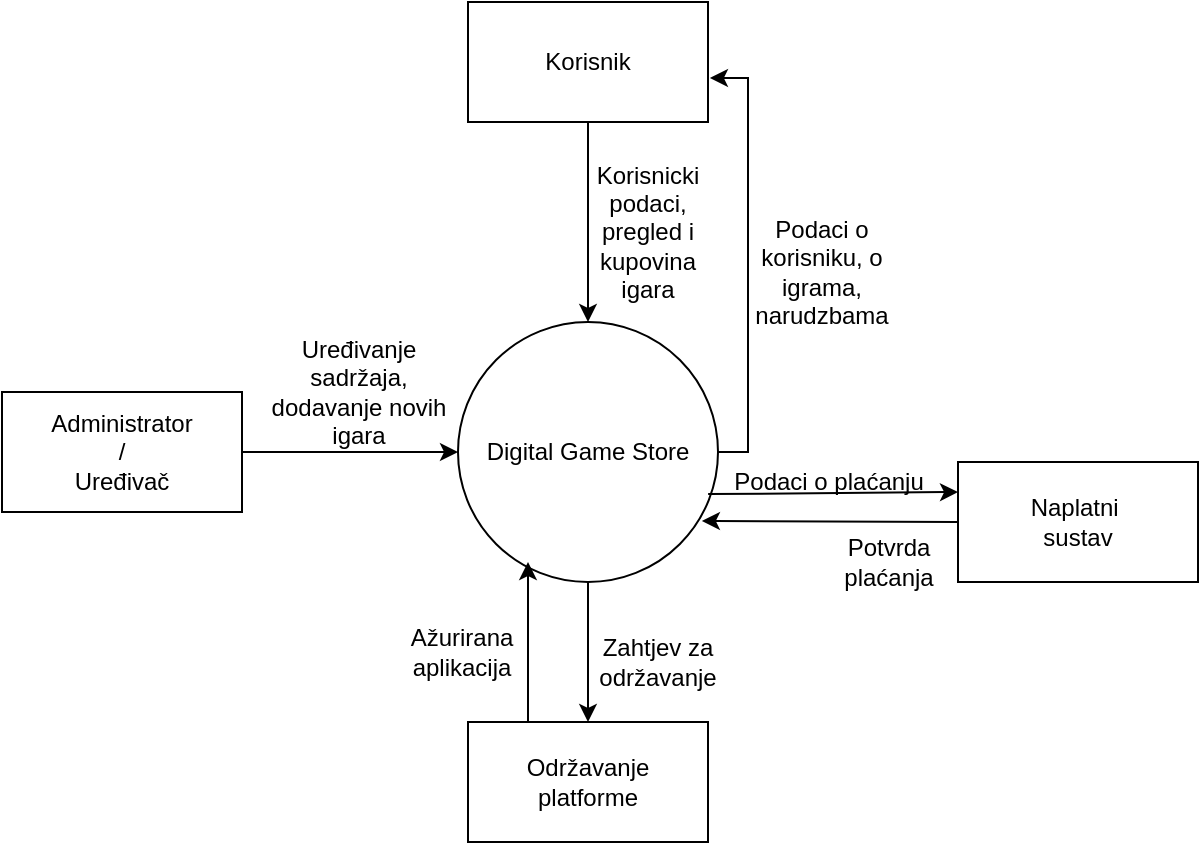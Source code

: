 <mxfile version="21.3.4" type="device">
  <diagram name="Page-1" id="c7558073-3199-34d8-9f00-42111426c3f3">
    <mxGraphModel dx="1050" dy="585" grid="1" gridSize="10" guides="1" tooltips="1" connect="1" arrows="1" fold="1" page="1" pageScale="1" pageWidth="826" pageHeight="1169" background="none" math="0" shadow="0">
      <root>
        <mxCell id="0" />
        <mxCell id="1" parent="0" />
        <mxCell id="dyxi0OYYjYxg8oj2448K-107" value="Digital Game Store" style="ellipse;whiteSpace=wrap;html=1;aspect=fixed;" parent="1" vertex="1">
          <mxGeometry x="348" y="400" width="130" height="130" as="geometry" />
        </mxCell>
        <mxCell id="dyxi0OYYjYxg8oj2448K-108" value="Korisnik" style="rounded=0;whiteSpace=wrap;html=1;" parent="1" vertex="1">
          <mxGeometry x="353" y="240" width="120" height="60" as="geometry" />
        </mxCell>
        <mxCell id="dyxi0OYYjYxg8oj2448K-109" value="Održavanje&lt;br&gt;platforme" style="rounded=0;whiteSpace=wrap;html=1;" parent="1" vertex="1">
          <mxGeometry x="353" y="600" width="120" height="60" as="geometry" />
        </mxCell>
        <mxCell id="dyxi0OYYjYxg8oj2448K-110" value="Administrator&lt;br&gt;/&lt;br&gt;Uređivač" style="rounded=0;whiteSpace=wrap;html=1;" parent="1" vertex="1">
          <mxGeometry x="120" y="435" width="120" height="60" as="geometry" />
        </mxCell>
        <mxCell id="dyxi0OYYjYxg8oj2448K-111" value="" style="endArrow=classic;html=1;rounded=0;entryX=0.5;entryY=0;entryDx=0;entryDy=0;exitX=0.5;exitY=1;exitDx=0;exitDy=0;" parent="1" source="dyxi0OYYjYxg8oj2448K-108" target="dyxi0OYYjYxg8oj2448K-107" edge="1">
          <mxGeometry width="50" height="50" relative="1" as="geometry">
            <mxPoint x="340" y="480" as="sourcePoint" />
            <mxPoint x="390" y="430" as="targetPoint" />
          </mxGeometry>
        </mxCell>
        <mxCell id="dyxi0OYYjYxg8oj2448K-112" value="Korisnicki podaci, pregled i kupovina igara" style="text;html=1;strokeColor=none;fillColor=none;align=center;verticalAlign=middle;whiteSpace=wrap;rounded=0;" parent="1" vertex="1">
          <mxGeometry x="413" y="340" width="60" height="30" as="geometry" />
        </mxCell>
        <mxCell id="dyxi0OYYjYxg8oj2448K-113" value="" style="endArrow=classic;html=1;rounded=0;exitX=1;exitY=0.5;exitDx=0;exitDy=0;entryX=0;entryY=0.5;entryDx=0;entryDy=0;" parent="1" source="dyxi0OYYjYxg8oj2448K-110" target="dyxi0OYYjYxg8oj2448K-107" edge="1">
          <mxGeometry width="50" height="50" relative="1" as="geometry">
            <mxPoint x="340" y="470" as="sourcePoint" />
            <mxPoint x="390" y="420" as="targetPoint" />
          </mxGeometry>
        </mxCell>
        <mxCell id="dyxi0OYYjYxg8oj2448K-115" value="Podaci o korisniku, o igrama, narudzbama" style="text;html=1;strokeColor=none;fillColor=none;align=center;verticalAlign=middle;whiteSpace=wrap;rounded=0;" parent="1" vertex="1">
          <mxGeometry x="500" y="360" width="60" height="30" as="geometry" />
        </mxCell>
        <mxCell id="dyxi0OYYjYxg8oj2448K-116" value="Uređivanje sadržaja, dodavanje novih igara" style="text;html=1;strokeColor=none;fillColor=none;align=center;verticalAlign=middle;whiteSpace=wrap;rounded=0;" parent="1" vertex="1">
          <mxGeometry x="250" y="420" width="97" height="30" as="geometry" />
        </mxCell>
        <mxCell id="dyxi0OYYjYxg8oj2448K-114" style="edgeStyle=orthogonalEdgeStyle;rounded=0;orthogonalLoop=1;jettySize=auto;html=1;entryX=1.008;entryY=0.633;entryDx=0;entryDy=0;entryPerimeter=0;" parent="1" source="dyxi0OYYjYxg8oj2448K-107" target="dyxi0OYYjYxg8oj2448K-108" edge="1">
          <mxGeometry relative="1" as="geometry">
            <mxPoint x="550" y="270" as="targetPoint" />
            <Array as="points">
              <mxPoint x="493" y="465" />
              <mxPoint x="493" y="278" />
            </Array>
          </mxGeometry>
        </mxCell>
        <mxCell id="dyxi0OYYjYxg8oj2448K-118" value="Zahtjev za održavanje&lt;br&gt;" style="text;html=1;strokeColor=none;fillColor=none;align=center;verticalAlign=middle;whiteSpace=wrap;rounded=0;" parent="1" vertex="1">
          <mxGeometry x="418" y="555" width="60" height="30" as="geometry" />
        </mxCell>
        <mxCell id="dyxi0OYYjYxg8oj2448K-119" value="" style="endArrow=classic;html=1;rounded=0;exitX=0.5;exitY=1;exitDx=0;exitDy=0;entryX=0.5;entryY=0;entryDx=0;entryDy=0;" parent="1" source="dyxi0OYYjYxg8oj2448K-107" target="dyxi0OYYjYxg8oj2448K-109" edge="1">
          <mxGeometry width="50" height="50" relative="1" as="geometry">
            <mxPoint x="340" y="400" as="sourcePoint" />
            <mxPoint x="390" y="350" as="targetPoint" />
          </mxGeometry>
        </mxCell>
        <mxCell id="dyxi0OYYjYxg8oj2448K-120" value="" style="endArrow=classic;html=1;rounded=0;exitX=0.25;exitY=0;exitDx=0;exitDy=0;" parent="1" source="dyxi0OYYjYxg8oj2448K-109" edge="1">
          <mxGeometry width="50" height="50" relative="1" as="geometry">
            <mxPoint x="340" y="380" as="sourcePoint" />
            <mxPoint x="383" y="520" as="targetPoint" />
            <Array as="points" />
          </mxGeometry>
        </mxCell>
        <mxCell id="dyxi0OYYjYxg8oj2448K-121" value="Ažurirana&lt;br&gt;aplikacija" style="text;html=1;strokeColor=none;fillColor=none;align=center;verticalAlign=middle;whiteSpace=wrap;rounded=0;rotation=0;" parent="1" vertex="1">
          <mxGeometry x="320" y="550" width="60" height="30" as="geometry" />
        </mxCell>
        <mxCell id="dyxi0OYYjYxg8oj2448K-122" value="Naplatni&amp;nbsp;&lt;br&gt;sustav" style="rounded=0;whiteSpace=wrap;html=1;" parent="1" vertex="1">
          <mxGeometry x="598" y="470" width="120" height="60" as="geometry" />
        </mxCell>
        <mxCell id="dyxi0OYYjYxg8oj2448K-125" value="" style="endArrow=classic;html=1;rounded=0;exitX=0.962;exitY=0.662;exitDx=0;exitDy=0;exitPerimeter=0;entryX=0;entryY=0.25;entryDx=0;entryDy=0;" parent="1" source="dyxi0OYYjYxg8oj2448K-107" target="dyxi0OYYjYxg8oj2448K-122" edge="1">
          <mxGeometry width="50" height="50" relative="1" as="geometry">
            <mxPoint x="340" y="370" as="sourcePoint" />
            <mxPoint x="390" y="320" as="targetPoint" />
          </mxGeometry>
        </mxCell>
        <mxCell id="dyxi0OYYjYxg8oj2448K-126" value="Podaci o plaćanju" style="text;html=1;align=center;verticalAlign=middle;resizable=0;points=[];autosize=1;strokeColor=none;fillColor=none;" parent="1" vertex="1">
          <mxGeometry x="473" y="465" width="120" height="30" as="geometry" />
        </mxCell>
        <mxCell id="dyxi0OYYjYxg8oj2448K-127" value="" style="endArrow=classic;html=1;rounded=0;exitX=0;exitY=0.5;exitDx=0;exitDy=0;entryX=0.938;entryY=0.765;entryDx=0;entryDy=0;entryPerimeter=0;" parent="1" source="dyxi0OYYjYxg8oj2448K-122" target="dyxi0OYYjYxg8oj2448K-107" edge="1">
          <mxGeometry width="50" height="50" relative="1" as="geometry">
            <mxPoint x="340" y="370" as="sourcePoint" />
            <mxPoint x="390" y="320" as="targetPoint" />
          </mxGeometry>
        </mxCell>
        <mxCell id="dyxi0OYYjYxg8oj2448K-128" value="Potvrda&lt;br&gt;plaćanja" style="text;html=1;align=center;verticalAlign=middle;resizable=0;points=[];autosize=1;strokeColor=none;fillColor=none;" parent="1" vertex="1">
          <mxGeometry x="528" y="500" width="70" height="40" as="geometry" />
        </mxCell>
      </root>
    </mxGraphModel>
  </diagram>
</mxfile>
